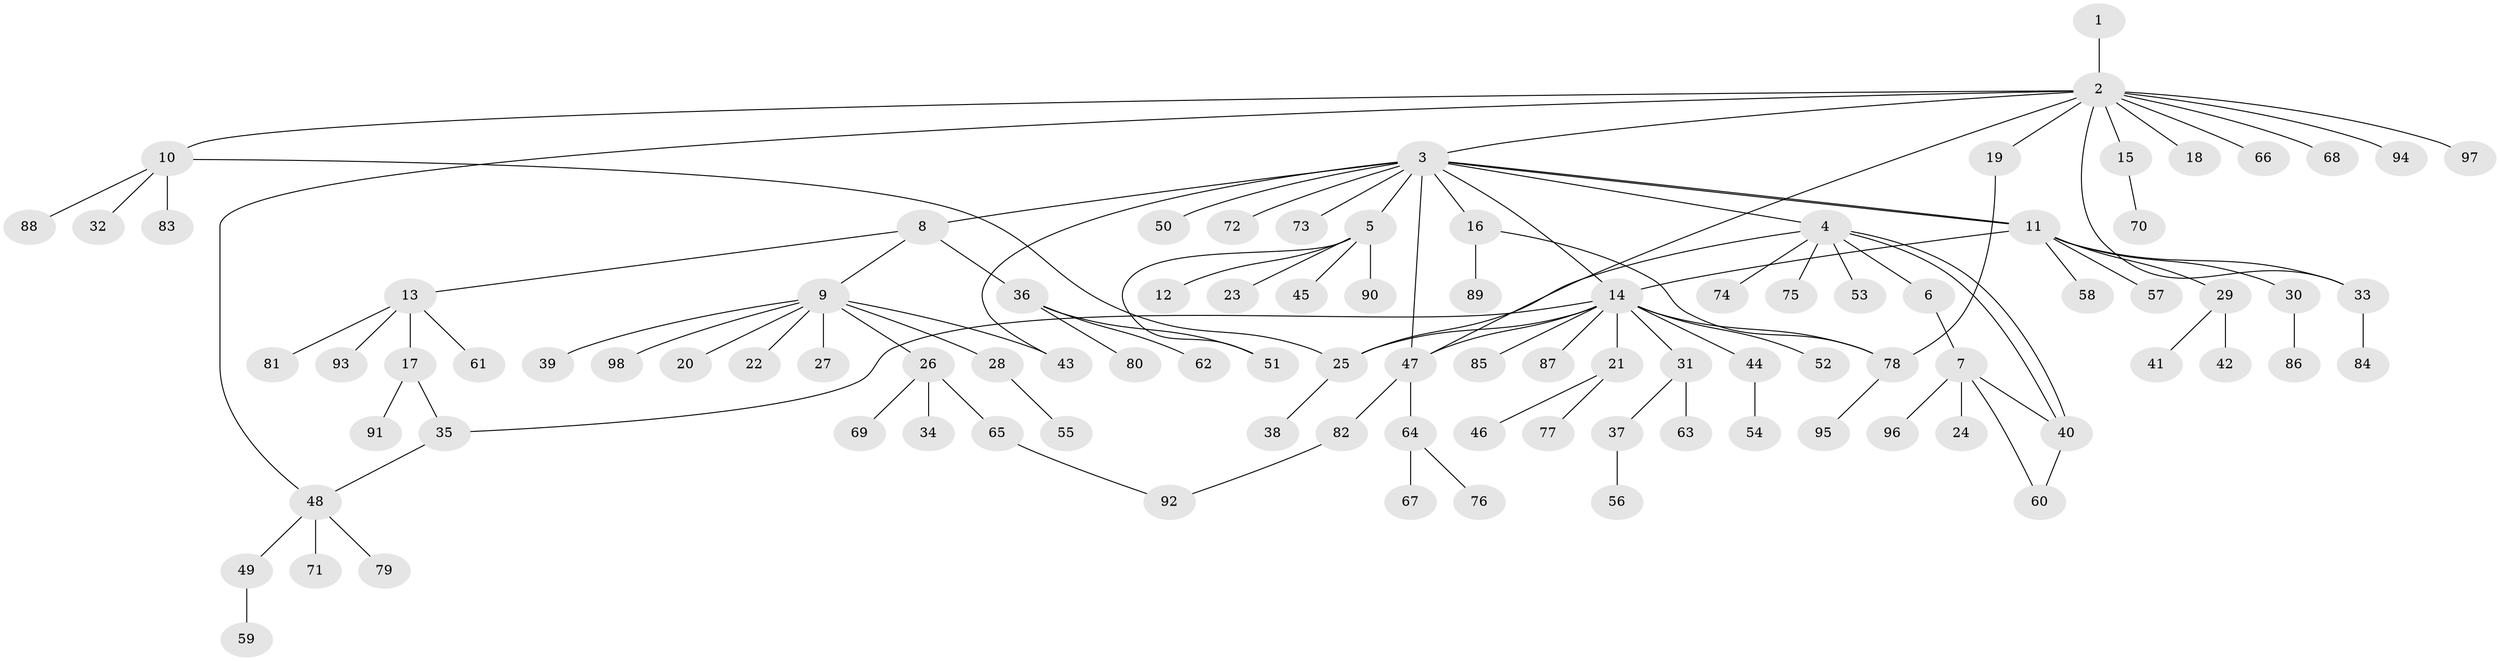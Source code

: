 // coarse degree distribution, {1: 0.6197183098591549, 13: 0.014084507042253521, 12: 0.014084507042253521, 8: 0.028169014084507043, 5: 0.04225352112676056, 2: 0.15492957746478872, 4: 0.028169014084507043, 6: 0.04225352112676056, 7: 0.014084507042253521, 11: 0.014084507042253521, 3: 0.028169014084507043}
// Generated by graph-tools (version 1.1) at 2025/23/03/03/25 07:23:52]
// undirected, 98 vertices, 114 edges
graph export_dot {
graph [start="1"]
  node [color=gray90,style=filled];
  1;
  2;
  3;
  4;
  5;
  6;
  7;
  8;
  9;
  10;
  11;
  12;
  13;
  14;
  15;
  16;
  17;
  18;
  19;
  20;
  21;
  22;
  23;
  24;
  25;
  26;
  27;
  28;
  29;
  30;
  31;
  32;
  33;
  34;
  35;
  36;
  37;
  38;
  39;
  40;
  41;
  42;
  43;
  44;
  45;
  46;
  47;
  48;
  49;
  50;
  51;
  52;
  53;
  54;
  55;
  56;
  57;
  58;
  59;
  60;
  61;
  62;
  63;
  64;
  65;
  66;
  67;
  68;
  69;
  70;
  71;
  72;
  73;
  74;
  75;
  76;
  77;
  78;
  79;
  80;
  81;
  82;
  83;
  84;
  85;
  86;
  87;
  88;
  89;
  90;
  91;
  92;
  93;
  94;
  95;
  96;
  97;
  98;
  1 -- 2;
  2 -- 3;
  2 -- 10;
  2 -- 15;
  2 -- 18;
  2 -- 19;
  2 -- 33;
  2 -- 47;
  2 -- 48;
  2 -- 66;
  2 -- 68;
  2 -- 94;
  2 -- 97;
  3 -- 4;
  3 -- 5;
  3 -- 8;
  3 -- 11;
  3 -- 11;
  3 -- 14;
  3 -- 16;
  3 -- 43;
  3 -- 47;
  3 -- 50;
  3 -- 72;
  3 -- 73;
  4 -- 6;
  4 -- 25;
  4 -- 40;
  4 -- 40;
  4 -- 53;
  4 -- 74;
  4 -- 75;
  5 -- 12;
  5 -- 23;
  5 -- 45;
  5 -- 51;
  5 -- 90;
  6 -- 7;
  7 -- 24;
  7 -- 40;
  7 -- 60;
  7 -- 96;
  8 -- 9;
  8 -- 13;
  8 -- 36;
  9 -- 20;
  9 -- 22;
  9 -- 26;
  9 -- 27;
  9 -- 28;
  9 -- 39;
  9 -- 43;
  9 -- 98;
  10 -- 25;
  10 -- 32;
  10 -- 83;
  10 -- 88;
  11 -- 14;
  11 -- 29;
  11 -- 30;
  11 -- 33;
  11 -- 57;
  11 -- 58;
  13 -- 17;
  13 -- 61;
  13 -- 81;
  13 -- 93;
  14 -- 21;
  14 -- 25;
  14 -- 31;
  14 -- 35;
  14 -- 44;
  14 -- 47;
  14 -- 52;
  14 -- 78;
  14 -- 85;
  14 -- 87;
  15 -- 70;
  16 -- 78;
  16 -- 89;
  17 -- 35;
  17 -- 91;
  19 -- 78;
  21 -- 46;
  21 -- 77;
  25 -- 38;
  26 -- 34;
  26 -- 65;
  26 -- 69;
  28 -- 55;
  29 -- 41;
  29 -- 42;
  30 -- 86;
  31 -- 37;
  31 -- 63;
  33 -- 84;
  35 -- 48;
  36 -- 51;
  36 -- 62;
  36 -- 80;
  37 -- 56;
  40 -- 60;
  44 -- 54;
  47 -- 64;
  47 -- 82;
  48 -- 49;
  48 -- 71;
  48 -- 79;
  49 -- 59;
  64 -- 67;
  64 -- 76;
  65 -- 92;
  78 -- 95;
  82 -- 92;
}
